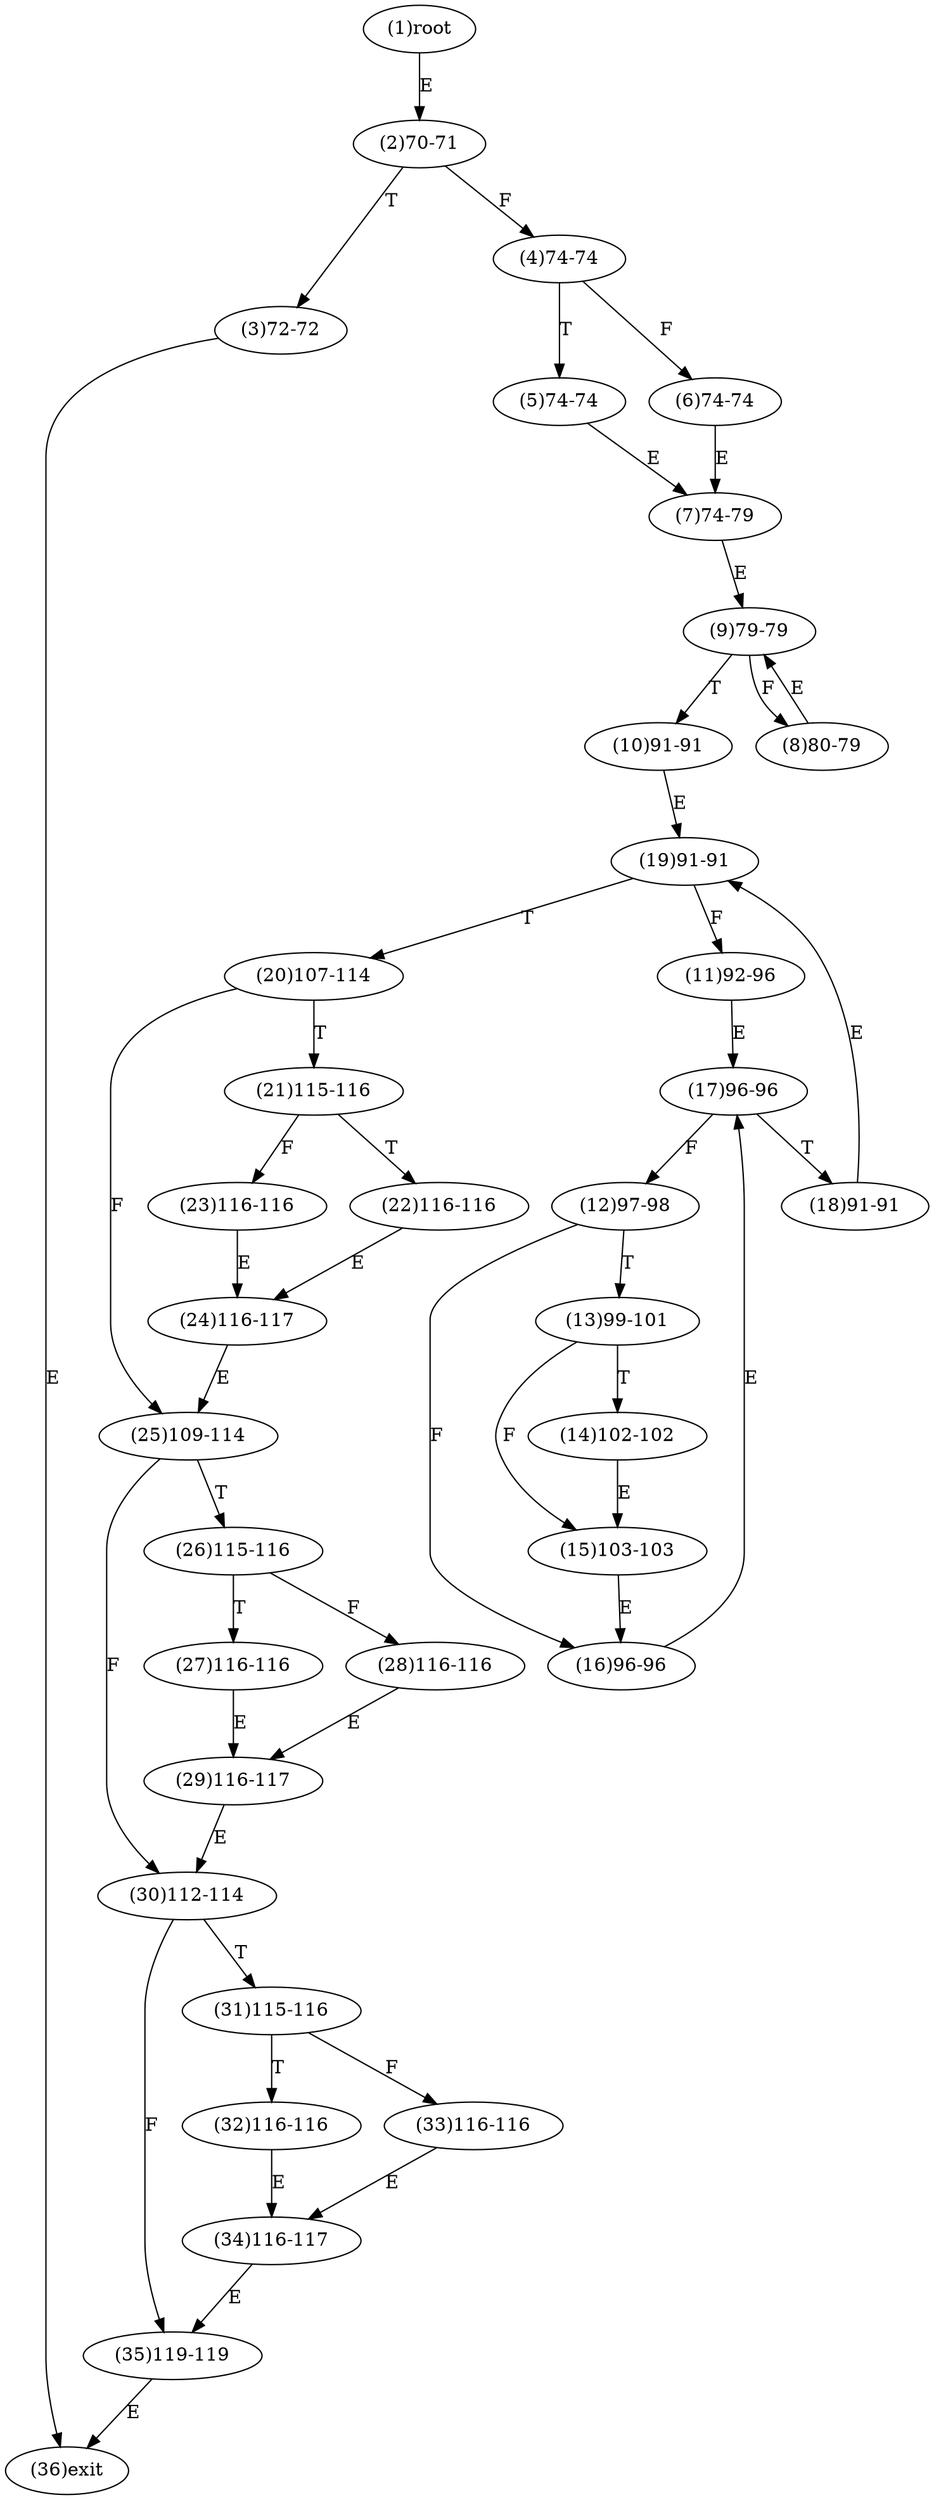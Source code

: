 digraph "" { 
1[ label="(1)root"];
2[ label="(2)70-71"];
3[ label="(3)72-72"];
4[ label="(4)74-74"];
5[ label="(5)74-74"];
6[ label="(6)74-74"];
7[ label="(7)74-79"];
8[ label="(8)80-79"];
9[ label="(9)79-79"];
10[ label="(10)91-91"];
11[ label="(11)92-96"];
12[ label="(12)97-98"];
13[ label="(13)99-101"];
14[ label="(14)102-102"];
15[ label="(15)103-103"];
17[ label="(17)96-96"];
16[ label="(16)96-96"];
19[ label="(19)91-91"];
18[ label="(18)91-91"];
21[ label="(21)115-116"];
20[ label="(20)107-114"];
23[ label="(23)116-116"];
22[ label="(22)116-116"];
25[ label="(25)109-114"];
24[ label="(24)116-117"];
27[ label="(27)116-116"];
26[ label="(26)115-116"];
29[ label="(29)116-117"];
28[ label="(28)116-116"];
31[ label="(31)115-116"];
30[ label="(30)112-114"];
34[ label="(34)116-117"];
35[ label="(35)119-119"];
32[ label="(32)116-116"];
33[ label="(33)116-116"];
36[ label="(36)exit"];
1->2[ label="E"];
2->4[ label="F"];
2->3[ label="T"];
3->36[ label="E"];
4->6[ label="F"];
4->5[ label="T"];
5->7[ label="E"];
6->7[ label="E"];
7->9[ label="E"];
8->9[ label="E"];
9->8[ label="F"];
9->10[ label="T"];
10->19[ label="E"];
11->17[ label="E"];
12->16[ label="F"];
12->13[ label="T"];
13->15[ label="F"];
13->14[ label="T"];
14->15[ label="E"];
15->16[ label="E"];
16->17[ label="E"];
17->12[ label="F"];
17->18[ label="T"];
18->19[ label="E"];
19->11[ label="F"];
19->20[ label="T"];
20->25[ label="F"];
20->21[ label="T"];
21->23[ label="F"];
21->22[ label="T"];
22->24[ label="E"];
23->24[ label="E"];
24->25[ label="E"];
25->30[ label="F"];
25->26[ label="T"];
26->28[ label="F"];
26->27[ label="T"];
27->29[ label="E"];
28->29[ label="E"];
29->30[ label="E"];
30->35[ label="F"];
30->31[ label="T"];
31->33[ label="F"];
31->32[ label="T"];
32->34[ label="E"];
33->34[ label="E"];
34->35[ label="E"];
35->36[ label="E"];
}